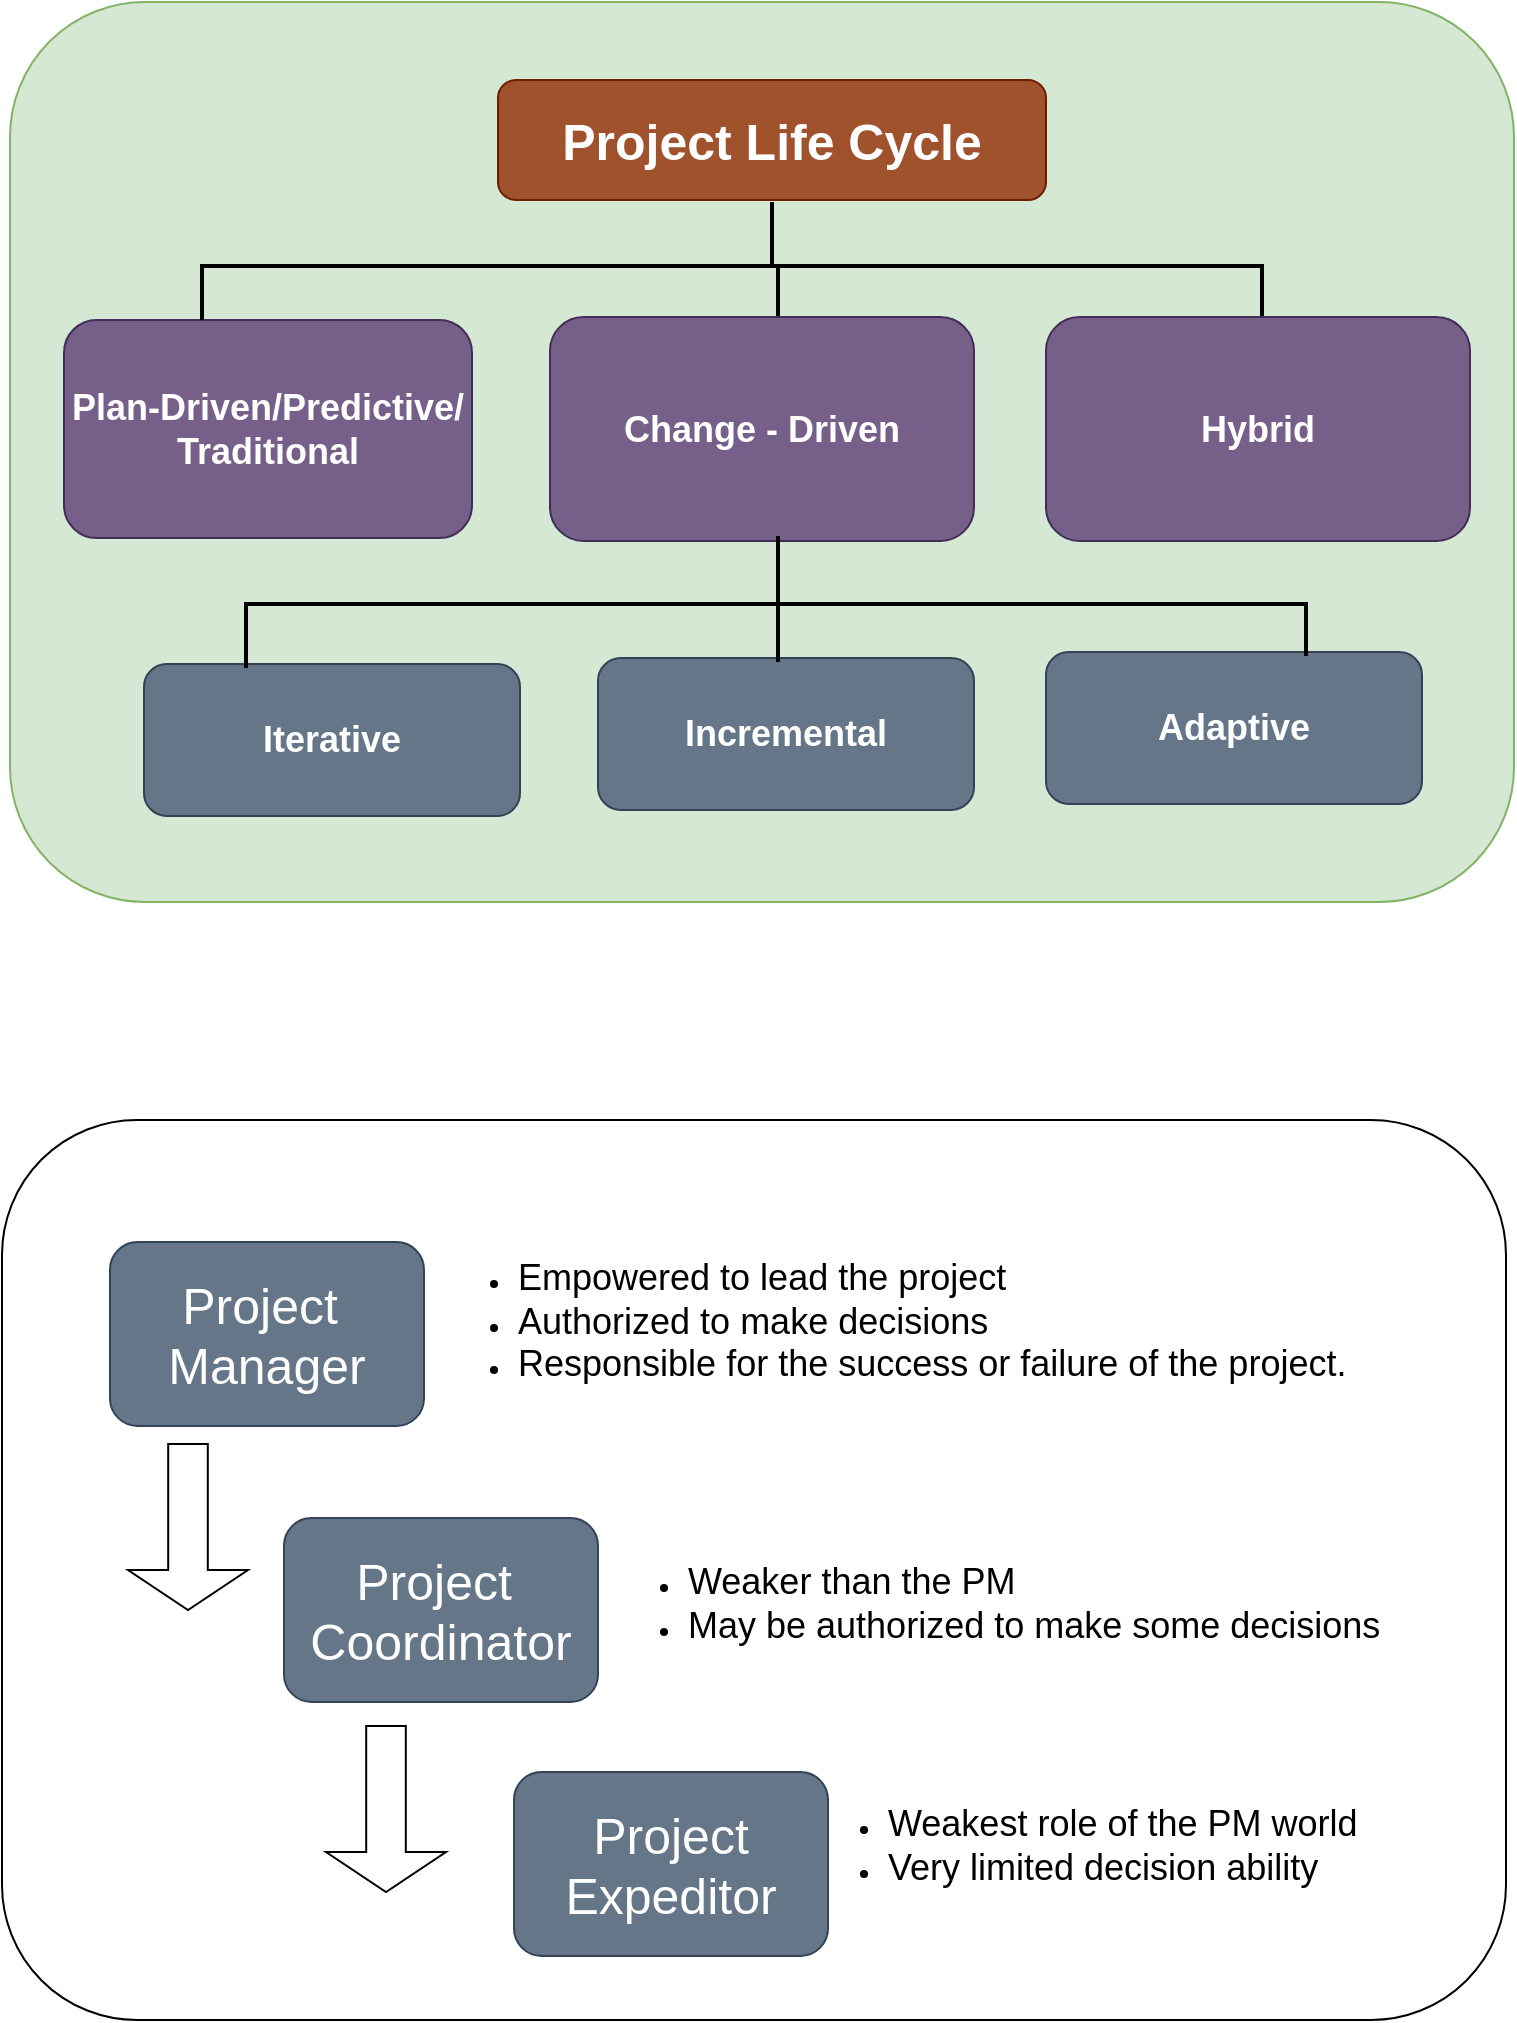 <mxfile version="24.7.17">
  <diagram name="Page-1" id="gWHYUOjrJ1u08Y3dE20q">
    <mxGraphModel dx="954" dy="699" grid="0" gridSize="10" guides="1" tooltips="1" connect="1" arrows="1" fold="1" page="1" pageScale="1" pageWidth="850" pageHeight="1100" math="0" shadow="0">
      <root>
        <mxCell id="0" />
        <mxCell id="1" parent="0" />
        <mxCell id="7u2wPTR9pFGtL6H3BwBK-1" value="" style="rounded=1;whiteSpace=wrap;html=1;fillColor=#d5e8d4;strokeColor=#82b366;" vertex="1" parent="1">
          <mxGeometry x="44" y="28" width="752" height="450" as="geometry" />
        </mxCell>
        <mxCell id="7u2wPTR9pFGtL6H3BwBK-2" value="&lt;b&gt;&lt;font style=&quot;font-size: 25px;&quot;&gt;Project Life Cycle&lt;/font&gt;&lt;/b&gt;" style="rounded=1;whiteSpace=wrap;html=1;fillColor=#a0522d;strokeColor=#6D1F00;fontColor=#ffffff;" vertex="1" parent="1">
          <mxGeometry x="288" y="67" width="274" height="60" as="geometry" />
        </mxCell>
        <mxCell id="7u2wPTR9pFGtL6H3BwBK-3" value="&lt;b style=&quot;font-size: 18px;&quot;&gt;&lt;font style=&quot;font-size: 18px;&quot;&gt;Plan-Driven/Predictive/&lt;/font&gt;&lt;/b&gt;&lt;div style=&quot;font-size: 18px;&quot;&gt;&lt;b&gt;&lt;font style=&quot;font-size: 18px;&quot;&gt;Traditional&lt;/font&gt;&lt;/b&gt;&lt;/div&gt;" style="rounded=1;whiteSpace=wrap;html=1;fillColor=#76608a;strokeColor=#432D57;fontColor=#ffffff;" vertex="1" parent="1">
          <mxGeometry x="71" y="187" width="204" height="109" as="geometry" />
        </mxCell>
        <mxCell id="7u2wPTR9pFGtL6H3BwBK-4" value="&lt;b&gt;&lt;font style=&quot;font-size: 18px;&quot;&gt;Change - Driven&lt;/font&gt;&lt;/b&gt;" style="rounded=1;whiteSpace=wrap;html=1;fillColor=#76608a;strokeColor=#432D57;fontColor=#ffffff;" vertex="1" parent="1">
          <mxGeometry x="314" y="185.5" width="212" height="112" as="geometry" />
        </mxCell>
        <mxCell id="7u2wPTR9pFGtL6H3BwBK-5" value="&lt;b&gt;&lt;font style=&quot;font-size: 18px;&quot;&gt;Hybrid&lt;/font&gt;&lt;/b&gt;" style="rounded=1;whiteSpace=wrap;html=1;fillColor=#76608a;strokeColor=#432D57;fontColor=#ffffff;" vertex="1" parent="1">
          <mxGeometry x="562" y="185.5" width="212" height="112" as="geometry" />
        </mxCell>
        <mxCell id="7u2wPTR9pFGtL6H3BwBK-6" value="&lt;b&gt;&lt;font style=&quot;font-size: 18px;&quot;&gt;Iterative&lt;/font&gt;&lt;/b&gt;" style="rounded=1;whiteSpace=wrap;html=1;fillColor=#647687;strokeColor=#314354;fontColor=#ffffff;" vertex="1" parent="1">
          <mxGeometry x="111" y="359" width="188" height="76" as="geometry" />
        </mxCell>
        <mxCell id="7u2wPTR9pFGtL6H3BwBK-8" value="&lt;b&gt;&lt;font style=&quot;font-size: 18px;&quot;&gt;Incremental&lt;/font&gt;&lt;/b&gt;" style="rounded=1;whiteSpace=wrap;html=1;fillColor=#647687;strokeColor=#314354;fontColor=#ffffff;" vertex="1" parent="1">
          <mxGeometry x="338" y="356" width="188" height="76" as="geometry" />
        </mxCell>
        <mxCell id="7u2wPTR9pFGtL6H3BwBK-9" value="&lt;b&gt;&lt;font style=&quot;font-size: 18px;&quot;&gt;Adaptive&lt;/font&gt;&lt;/b&gt;" style="rounded=1;whiteSpace=wrap;html=1;fillColor=#647687;strokeColor=#314354;fontColor=#ffffff;" vertex="1" parent="1">
          <mxGeometry x="562" y="353" width="188" height="76" as="geometry" />
        </mxCell>
        <mxCell id="7u2wPTR9pFGtL6H3BwBK-15" value="" style="line;strokeWidth=2;html=1;perimeter=backbonePerimeter;points=[];outlineConnect=0;" vertex="1" parent="1">
          <mxGeometry x="139" y="155" width="532" height="10" as="geometry" />
        </mxCell>
        <mxCell id="7u2wPTR9pFGtL6H3BwBK-17" value="" style="line;strokeWidth=2;direction=south;html=1;perimeter=backbonePerimeter;points=[];outlineConnect=0;" vertex="1" parent="1">
          <mxGeometry x="420" y="128" width="10" height="31" as="geometry" />
        </mxCell>
        <mxCell id="7u2wPTR9pFGtL6H3BwBK-18" value="" style="line;strokeWidth=2;html=1;perimeter=backbonePerimeter;points=[];outlineConnect=0;" vertex="1" parent="1">
          <mxGeometry x="161" y="324" width="532" height="10" as="geometry" />
        </mxCell>
        <mxCell id="7u2wPTR9pFGtL6H3BwBK-19" value="" style="line;strokeWidth=2;direction=south;html=1;perimeter=backbonePerimeter;points=[];outlineConnect=0;" vertex="1" parent="1">
          <mxGeometry x="665" y="159" width="10" height="26" as="geometry" />
        </mxCell>
        <mxCell id="7u2wPTR9pFGtL6H3BwBK-20" value="" style="line;strokeWidth=2;direction=south;html=1;perimeter=backbonePerimeter;points=[];outlineConnect=0;" vertex="1" parent="1">
          <mxGeometry x="423" y="161" width="10" height="24" as="geometry" />
        </mxCell>
        <mxCell id="7u2wPTR9pFGtL6H3BwBK-21" value="" style="line;strokeWidth=2;direction=south;html=1;perimeter=backbonePerimeter;points=[];outlineConnect=0;" vertex="1" parent="1">
          <mxGeometry x="423" y="295" width="10" height="63" as="geometry" />
        </mxCell>
        <mxCell id="7u2wPTR9pFGtL6H3BwBK-22" value="" style="line;strokeWidth=2;direction=south;html=1;perimeter=backbonePerimeter;points=[];outlineConnect=0;" vertex="1" parent="1">
          <mxGeometry x="687" y="329" width="10" height="26" as="geometry" />
        </mxCell>
        <mxCell id="7u2wPTR9pFGtL6H3BwBK-23" value="" style="line;strokeWidth=2;direction=south;html=1;perimeter=backbonePerimeter;points=[];outlineConnect=0;" vertex="1" parent="1">
          <mxGeometry x="157" y="330" width="10" height="31" as="geometry" />
        </mxCell>
        <mxCell id="7u2wPTR9pFGtL6H3BwBK-24" value="" style="line;strokeWidth=2;direction=south;html=1;perimeter=backbonePerimeter;points=[];outlineConnect=0;" vertex="1" parent="1">
          <mxGeometry x="135" y="161" width="10" height="26" as="geometry" />
        </mxCell>
        <mxCell id="7u2wPTR9pFGtL6H3BwBK-25" value="" style="rounded=1;whiteSpace=wrap;html=1;" vertex="1" parent="1">
          <mxGeometry x="40" y="587" width="752" height="450" as="geometry" />
        </mxCell>
        <mxCell id="7u2wPTR9pFGtL6H3BwBK-26" value="&lt;font style=&quot;font-size: 25px;&quot;&gt;Project&amp;nbsp;&lt;/font&gt;&lt;div style=&quot;font-size: 25px;&quot;&gt;&lt;font style=&quot;font-size: 25px;&quot;&gt;Manager&lt;/font&gt;&lt;/div&gt;" style="rounded=1;whiteSpace=wrap;html=1;fillColor=#647687;fontColor=#ffffff;strokeColor=#314354;" vertex="1" parent="1">
          <mxGeometry x="94" y="648" width="157" height="92" as="geometry" />
        </mxCell>
        <mxCell id="7u2wPTR9pFGtL6H3BwBK-27" value="&lt;span style=&quot;font-size: 25px;&quot;&gt;&lt;font style=&quot;font-size: 25px;&quot;&gt;Project&amp;nbsp;&lt;/font&gt;&lt;/span&gt;&lt;div style=&quot;font-size: 25px;&quot;&gt;&lt;font style=&quot;font-size: 25px;&quot;&gt;Coordinator&lt;/font&gt;&lt;/div&gt;" style="rounded=1;whiteSpace=wrap;html=1;fillColor=#647687;fontColor=#ffffff;strokeColor=#314354;" vertex="1" parent="1">
          <mxGeometry x="181" y="786" width="157" height="92" as="geometry" />
        </mxCell>
        <mxCell id="7u2wPTR9pFGtL6H3BwBK-28" value="&lt;font style=&quot;font-size: 25px;&quot;&gt;Project Expeditor&lt;/font&gt;" style="rounded=1;whiteSpace=wrap;html=1;fillColor=#647687;fontColor=#ffffff;strokeColor=#314354;" vertex="1" parent="1">
          <mxGeometry x="296" y="913" width="157" height="92" as="geometry" />
        </mxCell>
        <mxCell id="7u2wPTR9pFGtL6H3BwBK-43" value="" style="html=1;shadow=0;dashed=0;align=center;verticalAlign=middle;shape=mxgraph.arrows2.arrow;dy=0.67;dx=20;notch=0;rounded=1;strokeColor=default;fontFamily=Helvetica;fontSize=12;fontColor=default;fillColor=default;gradientColor=none;direction=south;" vertex="1" parent="1">
          <mxGeometry x="103" y="749" width="60" height="83" as="geometry" />
        </mxCell>
        <mxCell id="7u2wPTR9pFGtL6H3BwBK-44" value="" style="html=1;shadow=0;dashed=0;align=center;verticalAlign=middle;shape=mxgraph.arrows2.arrow;dy=0.67;dx=20;notch=0;rounded=1;strokeColor=default;fontFamily=Helvetica;fontSize=12;fontColor=default;fillColor=default;gradientColor=none;direction=south;" vertex="1" parent="1">
          <mxGeometry x="202" y="890" width="60" height="83" as="geometry" />
        </mxCell>
        <mxCell id="7u2wPTR9pFGtL6H3BwBK-45" value="&lt;ul&gt;&lt;li&gt;&lt;font style=&quot;font-size: 18px;&quot;&gt;Empowered to lead the project&lt;/font&gt;&lt;/li&gt;&lt;li&gt;&lt;font style=&quot;font-size: 18px;&quot;&gt;Authorized to make decisions&lt;/font&gt;&lt;/li&gt;&lt;li&gt;&lt;font style=&quot;font-size: 18px;&quot;&gt;Responsible for the success or failure of the project.&lt;/font&gt;&lt;/li&gt;&lt;/ul&gt;" style="text;strokeColor=none;align=left;fillColor=none;html=1;verticalAlign=middle;whiteSpace=wrap;rounded=0;fontFamily=Helvetica;fontSize=12;fontColor=default;" vertex="1" parent="1">
          <mxGeometry x="255.5" y="653" width="505.5" height="70" as="geometry" />
        </mxCell>
        <mxCell id="7u2wPTR9pFGtL6H3BwBK-46" value="&lt;ul&gt;&lt;li&gt;&lt;span style=&quot;font-size: 18px;&quot;&gt;Weaker than the PM&lt;/span&gt;&lt;/li&gt;&lt;li&gt;&lt;span style=&quot;font-size: 18px;&quot;&gt;May be authorized to make some decisions&lt;/span&gt;&lt;/li&gt;&lt;/ul&gt;" style="text;strokeColor=none;align=left;fillColor=none;html=1;verticalAlign=middle;whiteSpace=wrap;rounded=0;fontFamily=Helvetica;fontSize=12;fontColor=default;" vertex="1" parent="1">
          <mxGeometry x="341" y="794" width="420" height="70" as="geometry" />
        </mxCell>
        <mxCell id="7u2wPTR9pFGtL6H3BwBK-47" value="&lt;ul&gt;&lt;li&gt;&lt;span style=&quot;font-size: 18px;&quot;&gt;Weakest role of the PM world&lt;/span&gt;&lt;/li&gt;&lt;li&gt;&lt;span style=&quot;font-size: 18px;&quot;&gt;Very limited decision ability&lt;/span&gt;&lt;/li&gt;&lt;/ul&gt;" style="text;strokeColor=none;align=left;fillColor=none;html=1;verticalAlign=middle;whiteSpace=wrap;rounded=0;fontFamily=Helvetica;fontSize=12;fontColor=default;" vertex="1" parent="1">
          <mxGeometry x="441" y="915" width="315" height="70" as="geometry" />
        </mxCell>
      </root>
    </mxGraphModel>
  </diagram>
</mxfile>

